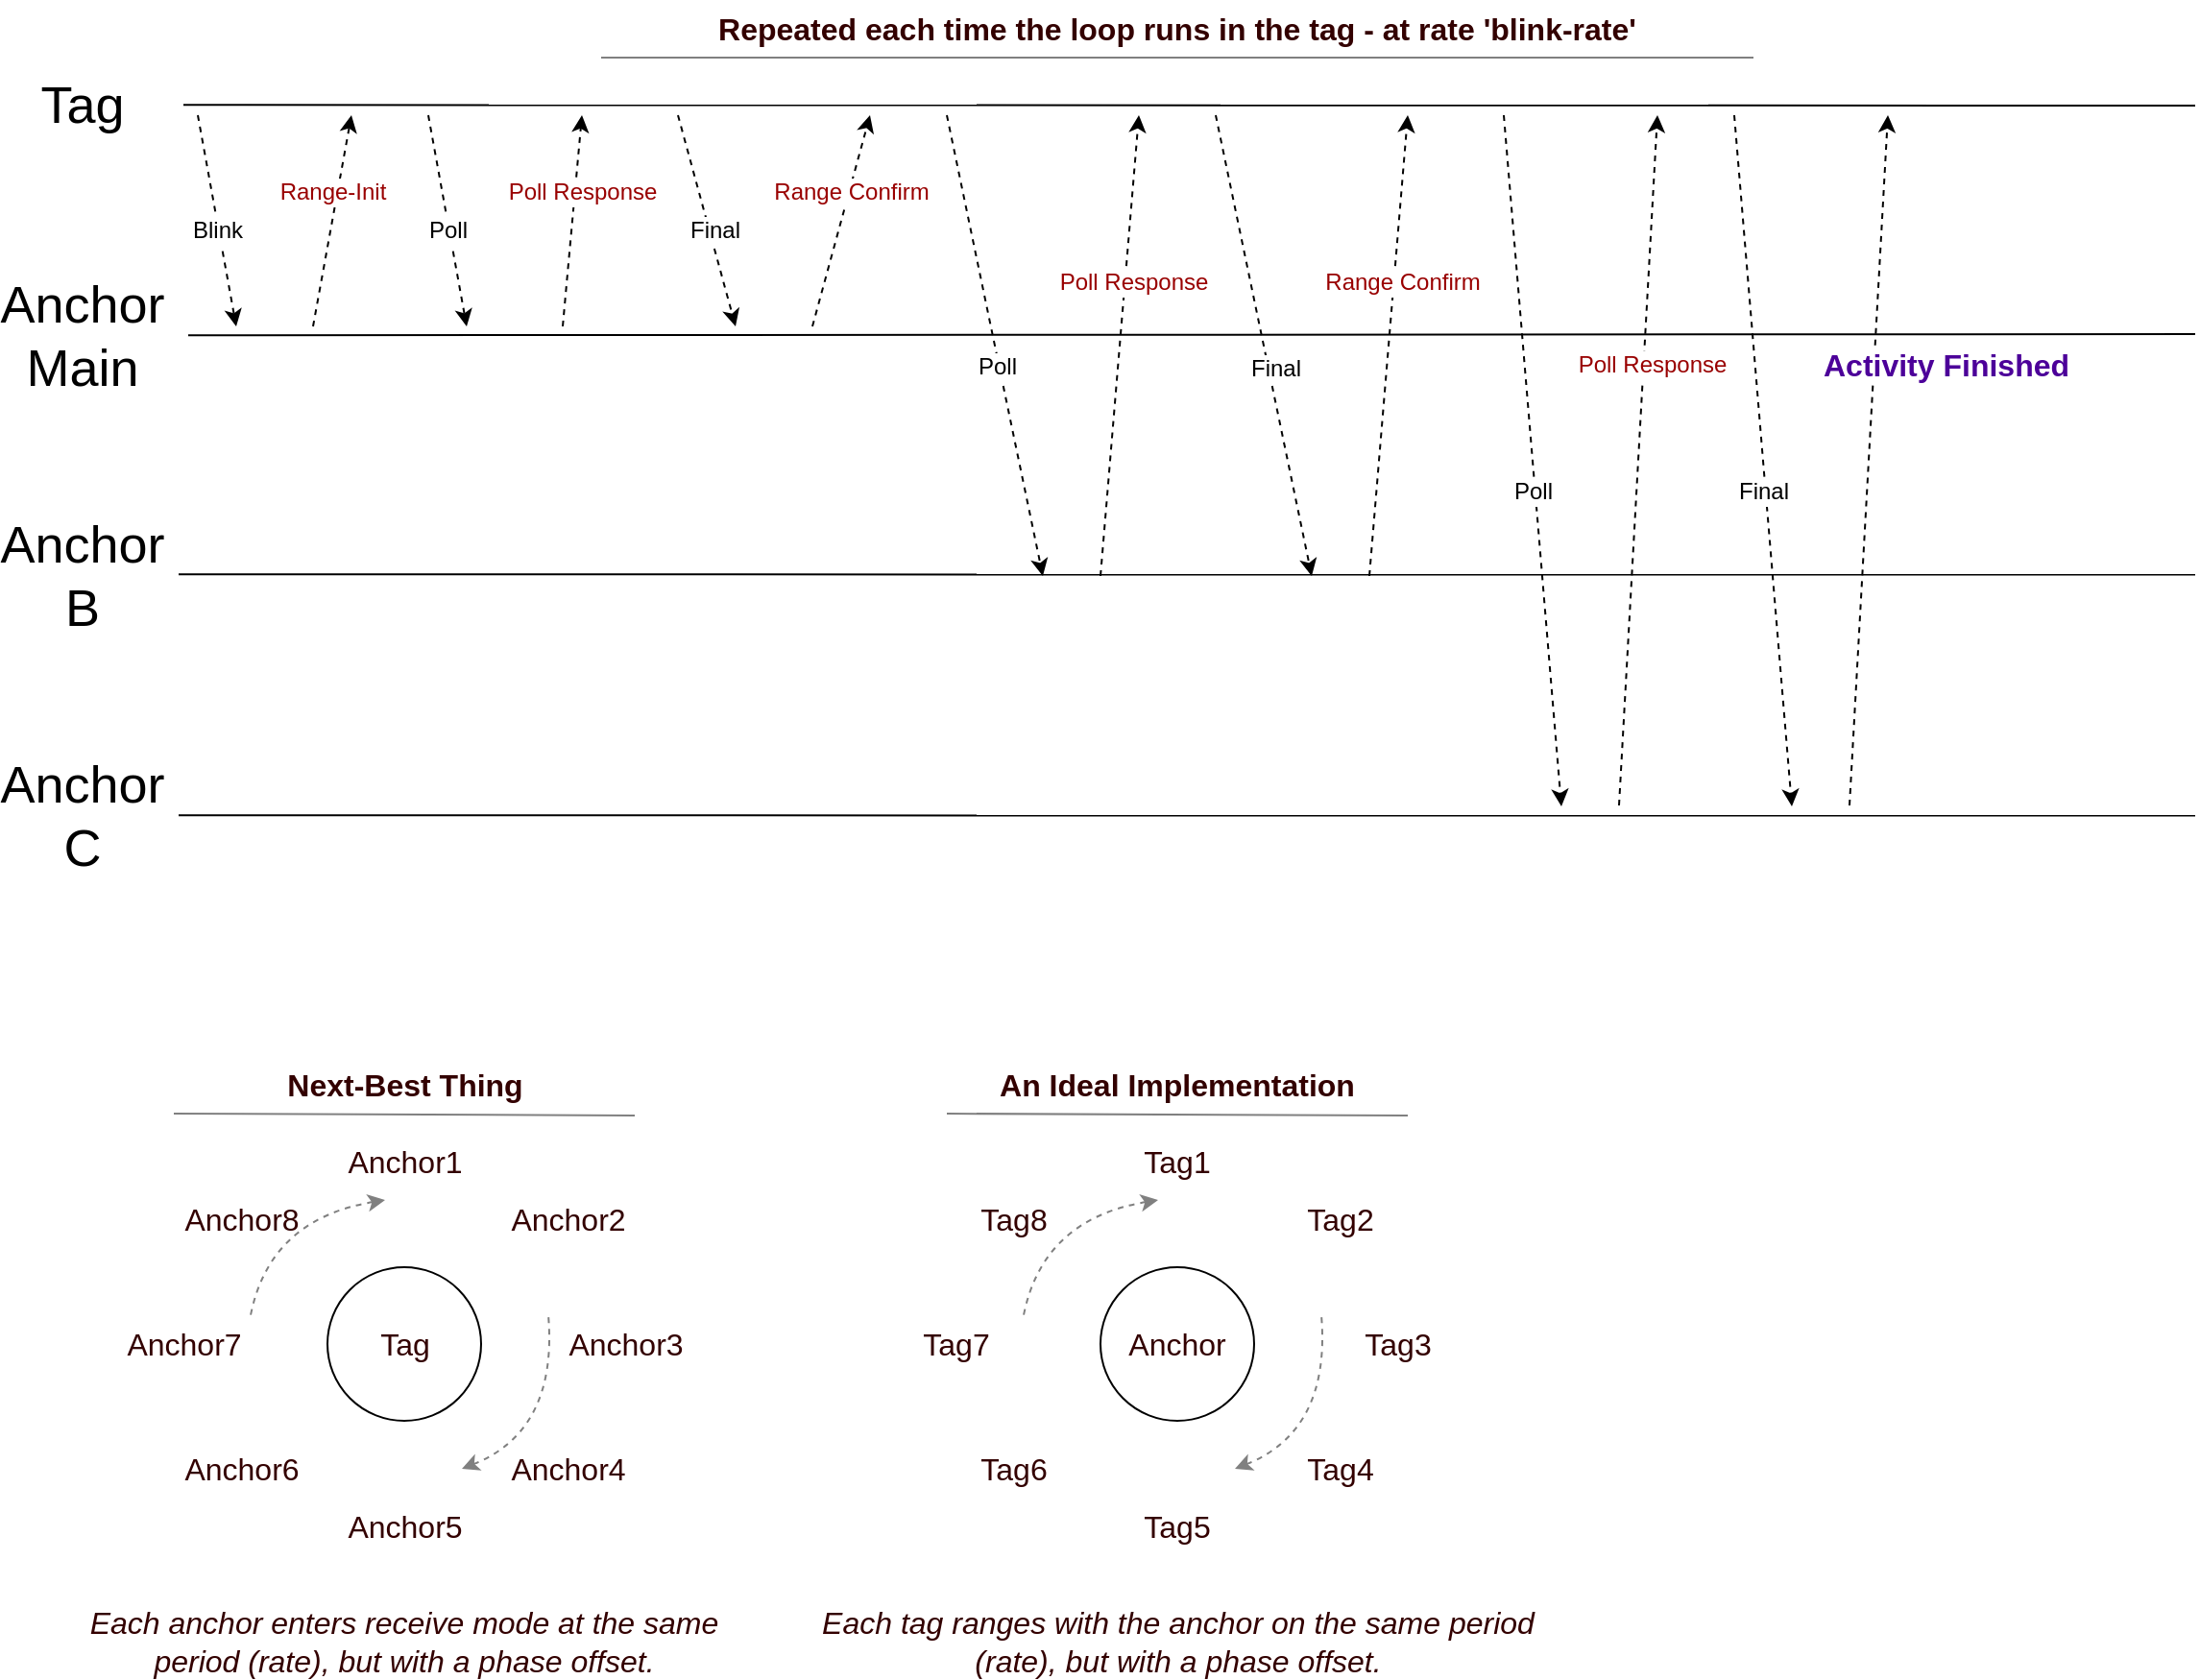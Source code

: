 <mxfile version="20.2.8" type="github">
  <diagram id="SRgtX9oSnUHc52R7tIbh" name="Page-1">
    <mxGraphModel dx="1577" dy="1003" grid="1" gridSize="10" guides="1" tooltips="1" connect="1" arrows="1" fold="1" page="1" pageScale="1" pageWidth="827" pageHeight="1169" math="0" shadow="0">
      <root>
        <mxCell id="0" />
        <mxCell id="1" parent="0" />
        <mxCell id="QkTkwH-_BCzjJU3aoZNZ-27" value="" style="endArrow=none;html=1;rounded=0;strokeColor=default;fontSize=12;" edge="1" parent="1">
          <mxGeometry width="50" height="50" relative="1" as="geometry">
            <mxPoint x="112.5" y="324.66" as="sourcePoint" />
            <mxPoint x="1160" y="325" as="targetPoint" />
          </mxGeometry>
        </mxCell>
        <mxCell id="QkTkwH-_BCzjJU3aoZNZ-25" value="" style="endArrow=none;html=1;rounded=0;strokeColor=default;fontSize=12;" edge="1" parent="1">
          <mxGeometry width="50" height="50" relative="1" as="geometry">
            <mxPoint x="115" y="444.66" as="sourcePoint" />
            <mxPoint x="1160" y="444" as="targetPoint" />
          </mxGeometry>
        </mxCell>
        <mxCell id="QkTkwH-_BCzjJU3aoZNZ-2" value="Tag" style="text;html=1;strokeColor=none;fillColor=none;align=center;verticalAlign=middle;whiteSpace=wrap;rounded=0;fontSize=27;" vertex="1" parent="1">
          <mxGeometry x="30" y="310" width="60" height="30" as="geometry" />
        </mxCell>
        <mxCell id="QkTkwH-_BCzjJU3aoZNZ-3" value="Anchor Main" style="text;html=1;strokeColor=none;fillColor=none;align=center;verticalAlign=middle;whiteSpace=wrap;rounded=0;fontSize=27;" vertex="1" parent="1">
          <mxGeometry x="30" y="430" width="60" height="30" as="geometry" />
        </mxCell>
        <mxCell id="QkTkwH-_BCzjJU3aoZNZ-4" value="Anchor B" style="text;html=1;strokeColor=none;fillColor=none;align=center;verticalAlign=middle;whiteSpace=wrap;rounded=0;fontSize=27;" vertex="1" parent="1">
          <mxGeometry x="30" y="554.5" width="60" height="30" as="geometry" />
        </mxCell>
        <mxCell id="QkTkwH-_BCzjJU3aoZNZ-5" value="Anchor C" style="text;html=1;strokeColor=none;fillColor=none;align=center;verticalAlign=middle;whiteSpace=wrap;rounded=0;fontSize=27;" vertex="1" parent="1">
          <mxGeometry x="30" y="680" width="60" height="30" as="geometry" />
        </mxCell>
        <mxCell id="QkTkwH-_BCzjJU3aoZNZ-8" value="Blink" style="endArrow=classic;dashed=1;html=1;rounded=0;strokeColor=default;fontSize=12;endFill=1;startArrow=none;startFill=0;" edge="1" parent="1">
          <mxGeometry x="0.088" y="-1" width="50" height="50" relative="1" as="geometry">
            <mxPoint x="120" y="330" as="sourcePoint" />
            <mxPoint x="140" y="440" as="targetPoint" />
            <mxPoint as="offset" />
          </mxGeometry>
        </mxCell>
        <mxCell id="QkTkwH-_BCzjJU3aoZNZ-17" value="Range-Init" style="endArrow=classic;dashed=1;html=1;rounded=0;strokeColor=default;fontSize=12;endFill=1;startArrow=none;startFill=0;fontColor=#990000;" edge="1" parent="1">
          <mxGeometry x="0.264" y="3" width="50" height="50" relative="1" as="geometry">
            <mxPoint x="180" y="440" as="sourcePoint" />
            <mxPoint x="200" y="330" as="targetPoint" />
            <mxPoint as="offset" />
          </mxGeometry>
        </mxCell>
        <mxCell id="QkTkwH-_BCzjJU3aoZNZ-21" value="Poll" style="endArrow=classic;dashed=1;html=1;rounded=0;strokeColor=default;fontSize=12;endFill=1;startArrow=none;startFill=0;" edge="1" parent="1">
          <mxGeometry x="0.088" y="-1" width="50" height="50" relative="1" as="geometry">
            <mxPoint x="240" y="330" as="sourcePoint" />
            <mxPoint x="260" y="440" as="targetPoint" />
            <mxPoint as="offset" />
          </mxGeometry>
        </mxCell>
        <mxCell id="QkTkwH-_BCzjJU3aoZNZ-24" value="Poll Response" style="endArrow=classic;dashed=1;html=1;rounded=0;strokeColor=default;fontSize=12;endFill=1;startArrow=none;startFill=0;fontColor=#990000;" edge="1" parent="1">
          <mxGeometry x="0.279" y="-4" width="50" height="50" relative="1" as="geometry">
            <mxPoint x="310" y="440" as="sourcePoint" />
            <mxPoint x="320" y="330" as="targetPoint" />
            <mxPoint as="offset" />
          </mxGeometry>
        </mxCell>
        <mxCell id="QkTkwH-_BCzjJU3aoZNZ-30" value="Final" style="endArrow=classic;dashed=1;html=1;rounded=0;strokeColor=default;fontSize=12;endFill=1;startArrow=none;startFill=0;" edge="1" parent="1">
          <mxGeometry x="0.108" y="4" width="50" height="50" relative="1" as="geometry">
            <mxPoint x="370" y="330" as="sourcePoint" />
            <mxPoint x="400" y="440" as="targetPoint" />
            <mxPoint x="-1" as="offset" />
          </mxGeometry>
        </mxCell>
        <mxCell id="QkTkwH-_BCzjJU3aoZNZ-31" value="Range Confirm" style="endArrow=classic;dashed=1;html=1;rounded=0;strokeColor=default;fontSize=12;endFill=1;startArrow=none;startFill=0;fontColor=#990000;" edge="1" parent="1">
          <mxGeometry x="0.277" y="-1" width="50" height="50" relative="1" as="geometry">
            <mxPoint x="440" y="440" as="sourcePoint" />
            <mxPoint x="470" y="330" as="targetPoint" />
            <mxPoint as="offset" />
          </mxGeometry>
        </mxCell>
        <mxCell id="QkTkwH-_BCzjJU3aoZNZ-33" value="" style="endArrow=none;html=1;rounded=0;strokeColor=default;fontSize=12;" edge="1" parent="1">
          <mxGeometry width="50" height="50" relative="1" as="geometry">
            <mxPoint x="110" y="569.16" as="sourcePoint" />
            <mxPoint x="1160" y="569.24" as="targetPoint" />
          </mxGeometry>
        </mxCell>
        <mxCell id="QkTkwH-_BCzjJU3aoZNZ-35" value="Poll" style="endArrow=classic;dashed=1;html=1;rounded=0;strokeColor=default;fontSize=12;endFill=1;startArrow=none;startFill=0;" edge="1" parent="1">
          <mxGeometry x="0.088" y="-1" width="50" height="50" relative="1" as="geometry">
            <mxPoint x="510" y="330" as="sourcePoint" />
            <mxPoint x="560" y="570" as="targetPoint" />
            <mxPoint as="offset" />
          </mxGeometry>
        </mxCell>
        <mxCell id="QkTkwH-_BCzjJU3aoZNZ-37" value="Poll Response" style="endArrow=classic;dashed=1;html=1;rounded=0;strokeColor=default;fontSize=12;endFill=1;startArrow=none;startFill=0;fontColor=#990000;" edge="1" parent="1">
          <mxGeometry x="0.279" y="-4" width="50" height="50" relative="1" as="geometry">
            <mxPoint x="590" y="570" as="sourcePoint" />
            <mxPoint x="610" y="330" as="targetPoint" />
            <mxPoint as="offset" />
          </mxGeometry>
        </mxCell>
        <mxCell id="QkTkwH-_BCzjJU3aoZNZ-38" value="Final" style="endArrow=classic;dashed=1;html=1;rounded=0;strokeColor=default;fontSize=12;endFill=1;startArrow=none;startFill=0;" edge="1" parent="1">
          <mxGeometry x="0.108" y="4" width="50" height="50" relative="1" as="geometry">
            <mxPoint x="650" y="330" as="sourcePoint" />
            <mxPoint x="700" y="570" as="targetPoint" />
            <mxPoint x="-1" as="offset" />
          </mxGeometry>
        </mxCell>
        <mxCell id="QkTkwH-_BCzjJU3aoZNZ-39" value="Range Confirm" style="endArrow=classic;dashed=1;html=1;rounded=0;strokeColor=default;fontSize=12;endFill=1;startArrow=none;startFill=0;fontColor=#990000;" edge="1" parent="1">
          <mxGeometry x="0.279" y="-4" width="50" height="50" relative="1" as="geometry">
            <mxPoint x="730" y="570" as="sourcePoint" />
            <mxPoint x="750" y="330" as="targetPoint" />
            <mxPoint as="offset" />
          </mxGeometry>
        </mxCell>
        <mxCell id="QkTkwH-_BCzjJU3aoZNZ-40" value="" style="endArrow=none;html=1;rounded=0;strokeColor=default;fontSize=12;" edge="1" parent="1">
          <mxGeometry width="50" height="50" relative="1" as="geometry">
            <mxPoint x="110" y="694.66" as="sourcePoint" />
            <mxPoint x="1160" y="694.74" as="targetPoint" />
          </mxGeometry>
        </mxCell>
        <mxCell id="QkTkwH-_BCzjJU3aoZNZ-41" value="Poll" style="endArrow=classic;dashed=1;html=1;rounded=0;strokeColor=default;fontSize=12;endFill=1;startArrow=none;startFill=0;" edge="1" parent="1">
          <mxGeometry x="0.088" y="-1" width="50" height="50" relative="1" as="geometry">
            <mxPoint x="800" y="330" as="sourcePoint" />
            <mxPoint x="830" y="690" as="targetPoint" />
            <mxPoint as="offset" />
          </mxGeometry>
        </mxCell>
        <mxCell id="QkTkwH-_BCzjJU3aoZNZ-42" value="Poll Response" style="endArrow=classic;dashed=1;html=1;rounded=0;strokeColor=default;fontSize=12;endFill=1;startArrow=none;startFill=0;fontColor=#990000;" edge="1" parent="1">
          <mxGeometry x="0.279" y="-4" width="50" height="50" relative="1" as="geometry">
            <mxPoint x="860" y="689.5" as="sourcePoint" />
            <mxPoint x="880" y="330" as="targetPoint" />
            <mxPoint as="offset" />
          </mxGeometry>
        </mxCell>
        <mxCell id="QkTkwH-_BCzjJU3aoZNZ-43" value="Final" style="endArrow=classic;dashed=1;html=1;rounded=0;strokeColor=default;fontSize=12;endFill=1;startArrow=none;startFill=0;" edge="1" parent="1">
          <mxGeometry x="0.088" y="-1" width="50" height="50" relative="1" as="geometry">
            <mxPoint x="920" y="330" as="sourcePoint" />
            <mxPoint x="950" y="690" as="targetPoint" />
            <mxPoint as="offset" />
          </mxGeometry>
        </mxCell>
        <mxCell id="QkTkwH-_BCzjJU3aoZNZ-44" value="Activity Finished" style="endArrow=classic;dashed=1;html=1;rounded=0;strokeColor=default;fontSize=16;endFill=1;startArrow=none;startFill=0;fontColor=#4C0099;fontStyle=1" edge="1" parent="1">
          <mxGeometry x="0.288" y="-37" width="50" height="50" relative="1" as="geometry">
            <mxPoint x="980" y="689.5" as="sourcePoint" />
            <mxPoint x="1000" y="330" as="targetPoint" />
            <mxPoint as="offset" />
          </mxGeometry>
        </mxCell>
        <mxCell id="QkTkwH-_BCzjJU3aoZNZ-45" value="Repeated each time the loop runs in the tag - at rate &#39;blink-rate&#39;" style="text;html=1;strokeColor=none;fillColor=none;align=center;verticalAlign=middle;whiteSpace=wrap;rounded=0;fontSize=16;fontColor=#330000;fontStyle=1" vertex="1" parent="1">
          <mxGeometry x="270" y="270" width="720" height="30" as="geometry" />
        </mxCell>
        <mxCell id="QkTkwH-_BCzjJU3aoZNZ-46" value="" style="endArrow=none;html=1;rounded=0;labelBackgroundColor=#000000;strokeColor=#808080;fontSize=16;fontColor=#330000;" edge="1" parent="1">
          <mxGeometry width="50" height="50" relative="1" as="geometry">
            <mxPoint x="330" y="300" as="sourcePoint" />
            <mxPoint x="930" y="300" as="targetPoint" />
          </mxGeometry>
        </mxCell>
        <mxCell id="QkTkwH-_BCzjJU3aoZNZ-47" value="An Ideal Implementation" style="text;html=1;strokeColor=none;fillColor=none;align=center;verticalAlign=middle;whiteSpace=wrap;rounded=0;fontSize=16;fontColor=#330000;fontStyle=1" vertex="1" parent="1">
          <mxGeometry x="490" y="820" width="280" height="30" as="geometry" />
        </mxCell>
        <mxCell id="QkTkwH-_BCzjJU3aoZNZ-48" value="Anchor" style="ellipse;whiteSpace=wrap;html=1;aspect=fixed;fontSize=16;fontColor=#330000;fillColor=none;" vertex="1" parent="1">
          <mxGeometry x="590" y="930" width="80" height="80" as="geometry" />
        </mxCell>
        <mxCell id="QkTkwH-_BCzjJU3aoZNZ-49" value="" style="endArrow=none;html=1;rounded=0;labelBackgroundColor=#000000;strokeColor=#808080;fontSize=16;fontColor=#330000;" edge="1" parent="1">
          <mxGeometry width="50" height="50" relative="1" as="geometry">
            <mxPoint x="510" y="850" as="sourcePoint" />
            <mxPoint x="750" y="851.0" as="targetPoint" />
          </mxGeometry>
        </mxCell>
        <mxCell id="QkTkwH-_BCzjJU3aoZNZ-50" value="Tag1" style="text;html=1;strokeColor=none;fillColor=none;align=center;verticalAlign=middle;whiteSpace=wrap;rounded=0;fontSize=16;fontColor=#330000;" vertex="1" parent="1">
          <mxGeometry x="595" y="860" width="70" height="30" as="geometry" />
        </mxCell>
        <mxCell id="QkTkwH-_BCzjJU3aoZNZ-52" value="Tag3" style="text;html=1;strokeColor=none;fillColor=none;align=center;verticalAlign=middle;whiteSpace=wrap;rounded=0;fontSize=16;fontColor=#330000;" vertex="1" parent="1">
          <mxGeometry x="710" y="955" width="70" height="30" as="geometry" />
        </mxCell>
        <mxCell id="QkTkwH-_BCzjJU3aoZNZ-53" value="Tag5" style="text;html=1;strokeColor=none;fillColor=none;align=center;verticalAlign=middle;whiteSpace=wrap;rounded=0;fontSize=16;fontColor=#330000;" vertex="1" parent="1">
          <mxGeometry x="595" y="1050" width="70" height="30" as="geometry" />
        </mxCell>
        <mxCell id="QkTkwH-_BCzjJU3aoZNZ-55" value="Tag7" style="text;html=1;strokeColor=none;fillColor=none;align=center;verticalAlign=middle;whiteSpace=wrap;rounded=0;fontSize=16;fontColor=#330000;" vertex="1" parent="1">
          <mxGeometry x="480" y="955" width="70" height="30" as="geometry" />
        </mxCell>
        <mxCell id="QkTkwH-_BCzjJU3aoZNZ-57" value="" style="endArrow=none;html=1;labelBackgroundColor=#000000;strokeColor=#808080;fontSize=16;fontColor=#330000;curved=1;startArrow=classic;startFill=1;dashed=1;" edge="1" parent="1">
          <mxGeometry width="50" height="50" relative="1" as="geometry">
            <mxPoint x="620" y="895" as="sourcePoint" />
            <mxPoint x="550" y="955" as="targetPoint" />
            <Array as="points">
              <mxPoint x="560" y="905" />
            </Array>
          </mxGeometry>
        </mxCell>
        <mxCell id="QkTkwH-_BCzjJU3aoZNZ-59" value="" style="endArrow=none;html=1;labelBackgroundColor=#000000;strokeColor=#808080;fontSize=16;fontColor=#330000;curved=1;startArrow=classic;startFill=1;dashed=1;" edge="1" parent="1">
          <mxGeometry width="50" height="50" relative="1" as="geometry">
            <mxPoint x="660" y="1035" as="sourcePoint" />
            <mxPoint x="705" y="955" as="targetPoint" />
            <Array as="points">
              <mxPoint x="710" y="1015" />
            </Array>
          </mxGeometry>
        </mxCell>
        <mxCell id="QkTkwH-_BCzjJU3aoZNZ-67" value="Tag2" style="text;html=1;strokeColor=none;fillColor=none;align=center;verticalAlign=middle;whiteSpace=wrap;rounded=0;fontSize=16;fontColor=#330000;" vertex="1" parent="1">
          <mxGeometry x="680" y="890" width="70" height="30" as="geometry" />
        </mxCell>
        <mxCell id="QkTkwH-_BCzjJU3aoZNZ-68" value="Tag4" style="text;html=1;strokeColor=none;fillColor=none;align=center;verticalAlign=middle;whiteSpace=wrap;rounded=0;fontSize=16;fontColor=#330000;" vertex="1" parent="1">
          <mxGeometry x="680" y="1020" width="70" height="30" as="geometry" />
        </mxCell>
        <mxCell id="QkTkwH-_BCzjJU3aoZNZ-69" value="Tag6" style="text;html=1;strokeColor=none;fillColor=none;align=center;verticalAlign=middle;whiteSpace=wrap;rounded=0;fontSize=16;fontColor=#330000;" vertex="1" parent="1">
          <mxGeometry x="510" y="1020" width="70" height="30" as="geometry" />
        </mxCell>
        <mxCell id="QkTkwH-_BCzjJU3aoZNZ-70" value="Tag8" style="text;html=1;strokeColor=none;fillColor=none;align=center;verticalAlign=middle;whiteSpace=wrap;rounded=0;fontSize=16;fontColor=#330000;" vertex="1" parent="1">
          <mxGeometry x="510" y="890" width="70" height="30" as="geometry" />
        </mxCell>
        <mxCell id="QkTkwH-_BCzjJU3aoZNZ-72" value="Each tag ranges with the anchor on the same period (rate), but with a phase offset." style="text;html=1;strokeColor=none;fillColor=none;align=center;verticalAlign=middle;whiteSpace=wrap;rounded=0;fontSize=16;fontColor=#330000;fontStyle=2" vertex="1" parent="1">
          <mxGeometry x="442.5" y="1110" width="375" height="30" as="geometry" />
        </mxCell>
        <mxCell id="QkTkwH-_BCzjJU3aoZNZ-73" value="Next-Best Thing" style="text;html=1;strokeColor=none;fillColor=none;align=center;verticalAlign=middle;whiteSpace=wrap;rounded=0;fontSize=16;fontColor=#330000;fontStyle=1" vertex="1" parent="1">
          <mxGeometry x="87.5" y="820" width="280" height="30" as="geometry" />
        </mxCell>
        <mxCell id="QkTkwH-_BCzjJU3aoZNZ-74" value="Tag" style="ellipse;whiteSpace=wrap;html=1;aspect=fixed;fontSize=16;fontColor=#330000;fillColor=none;" vertex="1" parent="1">
          <mxGeometry x="187.5" y="930" width="80" height="80" as="geometry" />
        </mxCell>
        <mxCell id="QkTkwH-_BCzjJU3aoZNZ-75" value="" style="endArrow=none;html=1;rounded=0;labelBackgroundColor=#000000;strokeColor=#808080;fontSize=16;fontColor=#330000;" edge="1" parent="1">
          <mxGeometry width="50" height="50" relative="1" as="geometry">
            <mxPoint x="107.5" y="850" as="sourcePoint" />
            <mxPoint x="347.5" y="851" as="targetPoint" />
          </mxGeometry>
        </mxCell>
        <mxCell id="QkTkwH-_BCzjJU3aoZNZ-76" value="Anchor1" style="text;html=1;strokeColor=none;fillColor=none;align=center;verticalAlign=middle;whiteSpace=wrap;rounded=0;fontSize=16;fontColor=#330000;" vertex="1" parent="1">
          <mxGeometry x="192.5" y="860" width="70" height="30" as="geometry" />
        </mxCell>
        <mxCell id="QkTkwH-_BCzjJU3aoZNZ-77" value="Anchor3" style="text;html=1;strokeColor=none;fillColor=none;align=center;verticalAlign=middle;whiteSpace=wrap;rounded=0;fontSize=16;fontColor=#330000;" vertex="1" parent="1">
          <mxGeometry x="307.5" y="955" width="70" height="30" as="geometry" />
        </mxCell>
        <mxCell id="QkTkwH-_BCzjJU3aoZNZ-78" value="Anchor5" style="text;html=1;strokeColor=none;fillColor=none;align=center;verticalAlign=middle;whiteSpace=wrap;rounded=0;fontSize=16;fontColor=#330000;" vertex="1" parent="1">
          <mxGeometry x="192.5" y="1050" width="70" height="30" as="geometry" />
        </mxCell>
        <mxCell id="QkTkwH-_BCzjJU3aoZNZ-79" value="Anchor7" style="text;html=1;strokeColor=none;fillColor=none;align=center;verticalAlign=middle;whiteSpace=wrap;rounded=0;fontSize=16;fontColor=#330000;" vertex="1" parent="1">
          <mxGeometry x="77.5" y="955" width="70" height="30" as="geometry" />
        </mxCell>
        <mxCell id="QkTkwH-_BCzjJU3aoZNZ-80" value="" style="endArrow=none;html=1;labelBackgroundColor=#000000;strokeColor=#808080;fontSize=16;fontColor=#330000;curved=1;startArrow=classic;startFill=1;dashed=1;" edge="1" parent="1">
          <mxGeometry width="50" height="50" relative="1" as="geometry">
            <mxPoint x="217.5" y="895" as="sourcePoint" />
            <mxPoint x="147.5" y="955" as="targetPoint" />
            <Array as="points">
              <mxPoint x="157.5" y="905" />
            </Array>
          </mxGeometry>
        </mxCell>
        <mxCell id="QkTkwH-_BCzjJU3aoZNZ-81" value="" style="endArrow=none;html=1;labelBackgroundColor=#000000;strokeColor=#808080;fontSize=16;fontColor=#330000;curved=1;startArrow=classic;startFill=1;dashed=1;" edge="1" parent="1">
          <mxGeometry width="50" height="50" relative="1" as="geometry">
            <mxPoint x="257.5" y="1035" as="sourcePoint" />
            <mxPoint x="302.5" y="955" as="targetPoint" />
            <Array as="points">
              <mxPoint x="307.5" y="1015" />
            </Array>
          </mxGeometry>
        </mxCell>
        <mxCell id="QkTkwH-_BCzjJU3aoZNZ-82" value="Anchor2" style="text;html=1;strokeColor=none;fillColor=none;align=center;verticalAlign=middle;whiteSpace=wrap;rounded=0;fontSize=16;fontColor=#330000;" vertex="1" parent="1">
          <mxGeometry x="277.5" y="890" width="70" height="30" as="geometry" />
        </mxCell>
        <mxCell id="QkTkwH-_BCzjJU3aoZNZ-83" value="Anchor4" style="text;html=1;strokeColor=none;fillColor=none;align=center;verticalAlign=middle;whiteSpace=wrap;rounded=0;fontSize=16;fontColor=#330000;" vertex="1" parent="1">
          <mxGeometry x="277.5" y="1020" width="70" height="30" as="geometry" />
        </mxCell>
        <mxCell id="QkTkwH-_BCzjJU3aoZNZ-84" value="Anchor6" style="text;html=1;strokeColor=none;fillColor=none;align=center;verticalAlign=middle;whiteSpace=wrap;rounded=0;fontSize=16;fontColor=#330000;" vertex="1" parent="1">
          <mxGeometry x="107.5" y="1020" width="70" height="30" as="geometry" />
        </mxCell>
        <mxCell id="QkTkwH-_BCzjJU3aoZNZ-85" value="Anchor8" style="text;html=1;strokeColor=none;fillColor=none;align=center;verticalAlign=middle;whiteSpace=wrap;rounded=0;fontSize=16;fontColor=#330000;" vertex="1" parent="1">
          <mxGeometry x="107.5" y="890" width="70" height="30" as="geometry" />
        </mxCell>
        <mxCell id="QkTkwH-_BCzjJU3aoZNZ-86" value="Each anchor enters receive mode at the same period (rate), but with a phase offset." style="text;html=1;strokeColor=none;fillColor=none;align=center;verticalAlign=middle;whiteSpace=wrap;rounded=0;fontSize=16;fontColor=#330000;fontStyle=2" vertex="1" parent="1">
          <mxGeometry x="40" y="1110" width="375" height="30" as="geometry" />
        </mxCell>
      </root>
    </mxGraphModel>
  </diagram>
</mxfile>
